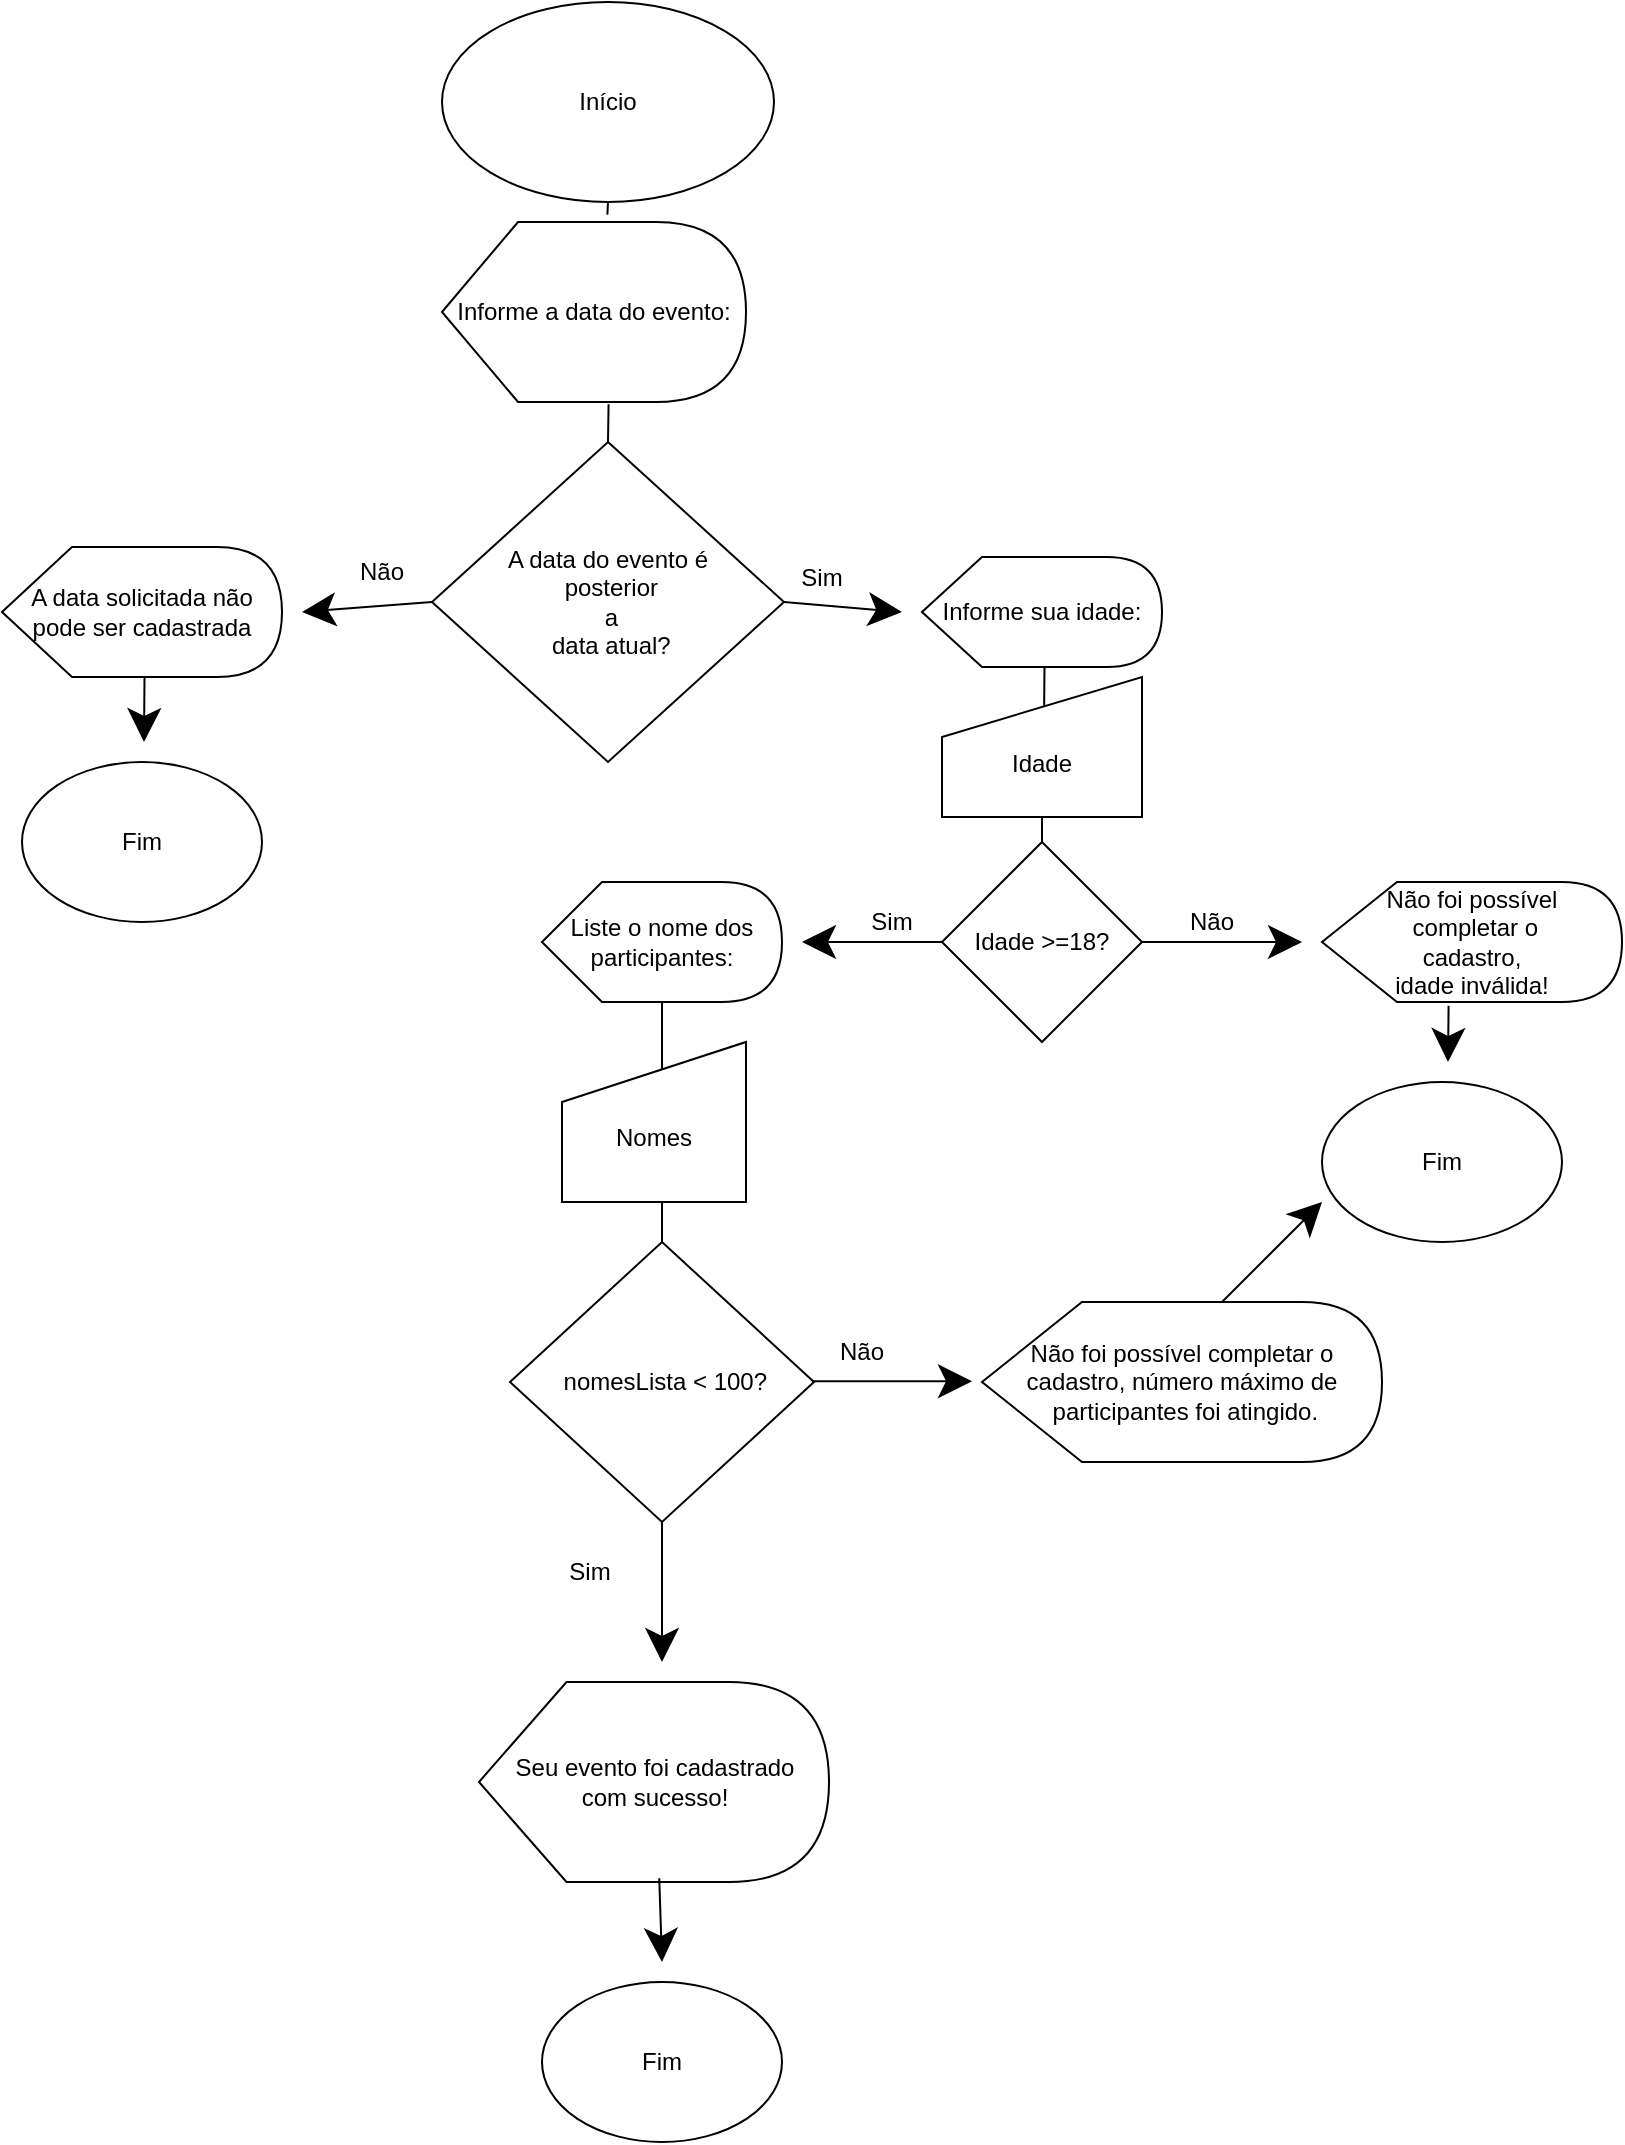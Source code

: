 <mxfile version="16.6.2" type="github"><diagram id="vcRDqsTvWPjwFKle9hRK" name="Page-1"><mxGraphModel dx="1397" dy="690" grid="1" gridSize="10" guides="1" tooltips="1" connect="1" arrows="1" fold="1" page="1" pageScale="1" pageWidth="827" pageHeight="1169" math="0" shadow="0"><root><mxCell id="0"/><mxCell id="1" parent="0"/><mxCell id="nZsSaC5VvG-aifPR8z2--1" value="" style="ellipse;whiteSpace=wrap;html=1;" parent="1" vertex="1"><mxGeometry x="310" y="20" width="166" height="100" as="geometry"/></mxCell><mxCell id="nZsSaC5VvG-aifPR8z2--4" value="A data do evento é&lt;br&gt;&amp;nbsp;posterior&lt;br&gt;&amp;nbsp;a&lt;br&gt;&amp;nbsp;data atual?" style="rhombus;whiteSpace=wrap;html=1;" parent="1" vertex="1"><mxGeometry x="305" y="240" width="176" height="160" as="geometry"/></mxCell><mxCell id="nZsSaC5VvG-aifPR8z2--6" value="Início" style="text;html=1;strokeColor=none;fillColor=none;align=center;verticalAlign=middle;whiteSpace=wrap;rounded=0;" parent="1" vertex="1"><mxGeometry x="363" y="55" width="60" height="30" as="geometry"/></mxCell><mxCell id="61EVhddB8_LkF_lZFSpA-1" value="Informe a data do evento:" style="shape=display;whiteSpace=wrap;html=1;hachureGap=4;" vertex="1" parent="1"><mxGeometry x="310" y="130" width="152" height="90" as="geometry"/></mxCell><mxCell id="61EVhddB8_LkF_lZFSpA-18" value="" style="endArrow=none;html=1;rounded=0;startSize=14;endSize=14;sourcePerimeterSpacing=8;targetPerimeterSpacing=8;curved=1;entryX=0.5;entryY=1;entryDx=0;entryDy=0;exitX=0.544;exitY=-0.041;exitDx=0;exitDy=0;exitPerimeter=0;" edge="1" parent="1" source="61EVhddB8_LkF_lZFSpA-1" target="nZsSaC5VvG-aifPR8z2--1"><mxGeometry width="50" height="50" relative="1" as="geometry"><mxPoint x="390" y="180" as="sourcePoint"/><mxPoint x="440" y="130" as="targetPoint"/></mxGeometry></mxCell><mxCell id="61EVhddB8_LkF_lZFSpA-21" value="" style="endArrow=none;html=1;rounded=0;startSize=14;endSize=14;sourcePerimeterSpacing=8;targetPerimeterSpacing=8;curved=1;entryX=0.548;entryY=1.012;entryDx=0;entryDy=0;entryPerimeter=0;exitX=0.5;exitY=0;exitDx=0;exitDy=0;" edge="1" parent="1" source="nZsSaC5VvG-aifPR8z2--4" target="61EVhddB8_LkF_lZFSpA-1"><mxGeometry width="50" height="50" relative="1" as="geometry"><mxPoint x="430" y="330" as="sourcePoint"/><mxPoint x="480" y="280" as="targetPoint"/></mxGeometry></mxCell><mxCell id="61EVhddB8_LkF_lZFSpA-23" value="" style="endArrow=classic;html=1;rounded=0;startSize=14;endSize=14;sourcePerimeterSpacing=8;targetPerimeterSpacing=8;curved=1;exitX=0;exitY=0.5;exitDx=0;exitDy=0;" edge="1" parent="1" source="nZsSaC5VvG-aifPR8z2--4"><mxGeometry width="50" height="50" relative="1" as="geometry"><mxPoint x="430" y="330" as="sourcePoint"/><mxPoint x="240" y="325" as="targetPoint"/></mxGeometry></mxCell><mxCell id="61EVhddB8_LkF_lZFSpA-25" value="" style="endArrow=classic;html=1;rounded=0;startSize=14;endSize=14;sourcePerimeterSpacing=8;targetPerimeterSpacing=8;curved=1;exitX=1;exitY=0.5;exitDx=0;exitDy=0;" edge="1" parent="1" source="nZsSaC5VvG-aifPR8z2--4"><mxGeometry width="50" height="50" relative="1" as="geometry"><mxPoint x="430" y="330" as="sourcePoint"/><mxPoint x="540" y="325" as="targetPoint"/></mxGeometry></mxCell><mxCell id="61EVhddB8_LkF_lZFSpA-29" style="edgeStyle=none;curved=1;rounded=0;orthogonalLoop=1;jettySize=auto;html=1;exitX=0;exitY=0.5;exitDx=0;exitDy=0;exitPerimeter=0;endArrow=open;startSize=14;endSize=14;sourcePerimeterSpacing=8;targetPerimeterSpacing=8;" edge="1" parent="1" source="61EVhddB8_LkF_lZFSpA-26"><mxGeometry relative="1" as="geometry"><mxPoint x="168" y="317.5" as="targetPoint"/></mxGeometry></mxCell><mxCell id="61EVhddB8_LkF_lZFSpA-26" value="A data solicitada não pode ser cadastrada" style="shape=display;whiteSpace=wrap;html=1;hachureGap=4;" vertex="1" parent="1"><mxGeometry x="90" y="292.5" width="140" height="65" as="geometry"/></mxCell><mxCell id="61EVhddB8_LkF_lZFSpA-27" value="Informe sua idade:" style="shape=display;whiteSpace=wrap;html=1;hachureGap=4;" vertex="1" parent="1"><mxGeometry x="550" y="297.5" width="120" height="55" as="geometry"/></mxCell><mxCell id="61EVhddB8_LkF_lZFSpA-30" value="Sim" style="text;strokeColor=none;fillColor=none;html=1;align=center;verticalAlign=middle;whiteSpace=wrap;rounded=0;hachureGap=4;" vertex="1" parent="1"><mxGeometry x="470" y="292.5" width="60" height="30" as="geometry"/></mxCell><mxCell id="61EVhddB8_LkF_lZFSpA-31" value="Não" style="text;strokeColor=none;fillColor=none;html=1;align=center;verticalAlign=middle;whiteSpace=wrap;rounded=0;hachureGap=4;" vertex="1" parent="1"><mxGeometry x="250" y="290" width="60" height="30" as="geometry"/></mxCell><mxCell id="61EVhddB8_LkF_lZFSpA-32" value="" style="endArrow=none;html=1;rounded=0;startSize=14;endSize=14;sourcePerimeterSpacing=8;targetPerimeterSpacing=8;curved=1;entryX=0;entryY=0;entryDx=61.25;entryDy=55.0;entryPerimeter=0;" edge="1" parent="1" target="61EVhddB8_LkF_lZFSpA-27"><mxGeometry width="50" height="50" relative="1" as="geometry"><mxPoint x="611" y="380" as="sourcePoint"/><mxPoint x="660" y="340" as="targetPoint"/></mxGeometry></mxCell><mxCell id="61EVhddB8_LkF_lZFSpA-33" value="&lt;br&gt;Idade" style="shape=manualInput;whiteSpace=wrap;html=1;hachureGap=4;" vertex="1" parent="1"><mxGeometry x="560" y="357.5" width="100" height="70" as="geometry"/></mxCell><mxCell id="61EVhddB8_LkF_lZFSpA-34" value="" style="endArrow=none;html=1;rounded=0;startSize=14;endSize=14;sourcePerimeterSpacing=8;targetPerimeterSpacing=8;curved=1;entryX=0.5;entryY=1;entryDx=0;entryDy=0;" edge="1" parent="1" target="61EVhddB8_LkF_lZFSpA-33"><mxGeometry width="50" height="50" relative="1" as="geometry"><mxPoint x="610" y="460" as="sourcePoint"/><mxPoint x="660" y="430" as="targetPoint"/></mxGeometry></mxCell><mxCell id="61EVhddB8_LkF_lZFSpA-37" style="edgeStyle=none;curved=1;rounded=0;orthogonalLoop=1;jettySize=auto;html=1;exitX=1;exitY=0.5;exitDx=0;exitDy=0;endArrow=open;startSize=14;endSize=14;sourcePerimeterSpacing=8;targetPerimeterSpacing=8;" edge="1" parent="1" source="61EVhddB8_LkF_lZFSpA-35"><mxGeometry relative="1" as="geometry"><mxPoint x="622" y="500" as="targetPoint"/></mxGeometry></mxCell><mxCell id="61EVhddB8_LkF_lZFSpA-35" value="Idade &amp;gt;=18?" style="rhombus;whiteSpace=wrap;html=1;hachureGap=4;" vertex="1" parent="1"><mxGeometry x="560" y="440" width="100" height="100" as="geometry"/></mxCell><mxCell id="61EVhddB8_LkF_lZFSpA-39" value="" style="endArrow=classic;html=1;rounded=0;startSize=14;endSize=14;sourcePerimeterSpacing=8;targetPerimeterSpacing=8;curved=1;exitX=0;exitY=0.5;exitDx=0;exitDy=0;" edge="1" parent="1" source="61EVhddB8_LkF_lZFSpA-35"><mxGeometry width="50" height="50" relative="1" as="geometry"><mxPoint x="510" y="520" as="sourcePoint"/><mxPoint x="490" y="490" as="targetPoint"/></mxGeometry></mxCell><mxCell id="61EVhddB8_LkF_lZFSpA-40" value="" style="endArrow=classic;html=1;rounded=0;startSize=14;endSize=14;sourcePerimeterSpacing=8;targetPerimeterSpacing=8;curved=1;exitX=1;exitY=0.5;exitDx=0;exitDy=0;" edge="1" parent="1" source="61EVhddB8_LkF_lZFSpA-35"><mxGeometry width="50" height="50" relative="1" as="geometry"><mxPoint x="660" y="530" as="sourcePoint"/><mxPoint x="740" y="490" as="targetPoint"/></mxGeometry></mxCell><mxCell id="61EVhddB8_LkF_lZFSpA-41" value="Não foi possível&lt;br&gt;&amp;nbsp;completar o &lt;br&gt;cadastro, &lt;br&gt;idade inválida!" style="shape=display;whiteSpace=wrap;html=1;hachureGap=4;" vertex="1" parent="1"><mxGeometry x="750" y="460" width="150" height="60" as="geometry"/></mxCell><mxCell id="61EVhddB8_LkF_lZFSpA-44" value="Não" style="text;html=1;strokeColor=none;fillColor=none;align=center;verticalAlign=middle;whiteSpace=wrap;rounded=0;hachureGap=4;" vertex="1" parent="1"><mxGeometry x="670" y="470" width="50" height="20" as="geometry"/></mxCell><mxCell id="61EVhddB8_LkF_lZFSpA-45" value="Sim" style="text;html=1;strokeColor=none;fillColor=none;align=center;verticalAlign=middle;whiteSpace=wrap;rounded=0;hachureGap=4;" vertex="1" parent="1"><mxGeometry x="510" y="470" width="50" height="20" as="geometry"/></mxCell><mxCell id="61EVhddB8_LkF_lZFSpA-46" value="Liste o nome dos&lt;br&gt;participantes:" style="shape=display;whiteSpace=wrap;html=1;hachureGap=4;" vertex="1" parent="1"><mxGeometry x="360" y="460" width="120" height="60" as="geometry"/></mxCell><mxCell id="61EVhddB8_LkF_lZFSpA-48" value="" style="endArrow=none;html=1;rounded=0;startSize=14;endSize=14;sourcePerimeterSpacing=8;targetPerimeterSpacing=8;curved=1;entryX=0;entryY=0;entryDx=60.0;entryDy=60.0;entryPerimeter=0;" edge="1" parent="1" target="61EVhddB8_LkF_lZFSpA-46"><mxGeometry width="50" height="50" relative="1" as="geometry"><mxPoint x="420" y="560" as="sourcePoint"/><mxPoint x="450" y="540" as="targetPoint"/></mxGeometry></mxCell><mxCell id="61EVhddB8_LkF_lZFSpA-49" value="&lt;br&gt;Nomes" style="shape=manualInput;whiteSpace=wrap;html=1;hachureGap=4;" vertex="1" parent="1"><mxGeometry x="370" y="540" width="92" height="80" as="geometry"/></mxCell><mxCell id="61EVhddB8_LkF_lZFSpA-50" value="" style="endArrow=none;html=1;rounded=0;startSize=14;endSize=14;sourcePerimeterSpacing=8;targetPerimeterSpacing=8;curved=1;" edge="1" parent="1"><mxGeometry width="50" height="50" relative="1" as="geometry"><mxPoint x="420" y="660" as="sourcePoint"/><mxPoint x="420" y="620" as="targetPoint"/></mxGeometry></mxCell><mxCell id="61EVhddB8_LkF_lZFSpA-53" style="edgeStyle=none;curved=1;rounded=0;orthogonalLoop=1;jettySize=auto;html=1;exitX=0;exitY=0.5;exitDx=0;exitDy=0;endArrow=open;startSize=14;endSize=14;sourcePerimeterSpacing=8;targetPerimeterSpacing=8;" edge="1" parent="1" source="61EVhddB8_LkF_lZFSpA-51"><mxGeometry relative="1" as="geometry"><mxPoint x="422" y="695" as="targetPoint"/></mxGeometry></mxCell><mxCell id="61EVhddB8_LkF_lZFSpA-51" value="&amp;nbsp;nomesLista &amp;lt; 100?" style="rhombus;whiteSpace=wrap;html=1;hachureGap=4;" vertex="1" parent="1"><mxGeometry x="344" y="640" width="152" height="140" as="geometry"/></mxCell><mxCell id="61EVhddB8_LkF_lZFSpA-54" value="" style="endArrow=classic;html=1;rounded=0;startSize=14;endSize=14;sourcePerimeterSpacing=8;targetPerimeterSpacing=8;curved=1;" edge="1" parent="1"><mxGeometry width="50" height="50" relative="1" as="geometry"><mxPoint x="495" y="709.63" as="sourcePoint"/><mxPoint x="575" y="709.63" as="targetPoint"/></mxGeometry></mxCell><mxCell id="61EVhddB8_LkF_lZFSpA-55" value="" style="endArrow=classic;html=1;rounded=0;startSize=14;endSize=14;targetPerimeterSpacing=8;curved=1;startArrow=none;" edge="1" parent="1"><mxGeometry width="50" height="50" relative="1" as="geometry"><mxPoint x="420" y="810" as="sourcePoint"/><mxPoint x="420" y="850" as="targetPoint"/></mxGeometry></mxCell><mxCell id="61EVhddB8_LkF_lZFSpA-56" value="Sim" style="text;html=1;strokeColor=none;fillColor=none;align=center;verticalAlign=middle;whiteSpace=wrap;rounded=0;hachureGap=4;" vertex="1" parent="1"><mxGeometry x="354" y="790" width="60" height="30" as="geometry"/></mxCell><mxCell id="61EVhddB8_LkF_lZFSpA-57" value="" style="endArrow=none;html=1;rounded=0;startSize=14;endSize=14;sourcePerimeterSpacing=8;curved=1;exitX=0.5;exitY=1;exitDx=0;exitDy=0;" edge="1" parent="1" source="61EVhddB8_LkF_lZFSpA-51"><mxGeometry width="50" height="50" relative="1" as="geometry"><mxPoint x="420" y="780" as="sourcePoint"/><mxPoint x="420" y="810" as="targetPoint"/></mxGeometry></mxCell><mxCell id="61EVhddB8_LkF_lZFSpA-58" value="Não" style="text;html=1;strokeColor=none;fillColor=none;align=center;verticalAlign=middle;whiteSpace=wrap;rounded=0;hachureGap=4;" vertex="1" parent="1"><mxGeometry x="490" y="680" width="60" height="30" as="geometry"/></mxCell><mxCell id="61EVhddB8_LkF_lZFSpA-59" value="Seu evento foi cadastrado &lt;br&gt;com sucesso!" style="shape=display;whiteSpace=wrap;html=1;hachureGap=4;" vertex="1" parent="1"><mxGeometry x="328.5" y="860" width="175" height="100" as="geometry"/></mxCell><mxCell id="61EVhddB8_LkF_lZFSpA-60" value="Não foi possível completar o &lt;br&gt;cadastro, número máximo de&lt;br&gt;&amp;nbsp;participantes foi atingido." style="shape=display;whiteSpace=wrap;html=1;hachureGap=4;" vertex="1" parent="1"><mxGeometry x="580" y="670" width="200" height="80" as="geometry"/></mxCell><mxCell id="61EVhddB8_LkF_lZFSpA-61" value="Fim" style="ellipse;whiteSpace=wrap;html=1;hachureGap=4;" vertex="1" parent="1"><mxGeometry x="750" y="560" width="120" height="80" as="geometry"/></mxCell><mxCell id="61EVhddB8_LkF_lZFSpA-66" value="Fim" style="ellipse;whiteSpace=wrap;html=1;hachureGap=4;" vertex="1" parent="1"><mxGeometry x="360" y="1010" width="120" height="80" as="geometry"/></mxCell><mxCell id="61EVhddB8_LkF_lZFSpA-67" value="" style="endArrow=classic;html=1;rounded=0;startSize=14;endSize=14;sourcePerimeterSpacing=8;targetPerimeterSpacing=8;curved=1;exitX=0.515;exitY=0.981;exitDx=0;exitDy=0;exitPerimeter=0;" edge="1" parent="1" source="61EVhddB8_LkF_lZFSpA-59"><mxGeometry width="50" height="50" relative="1" as="geometry"><mxPoint x="400" y="1010" as="sourcePoint"/><mxPoint x="420" y="1000" as="targetPoint"/></mxGeometry></mxCell><mxCell id="61EVhddB8_LkF_lZFSpA-68" value="" style="endArrow=classic;html=1;rounded=0;startSize=14;endSize=14;sourcePerimeterSpacing=8;targetPerimeterSpacing=8;curved=1;exitX=0.422;exitY=1.031;exitDx=0;exitDy=0;exitPerimeter=0;" edge="1" parent="1" source="61EVhddB8_LkF_lZFSpA-41"><mxGeometry width="50" height="50" relative="1" as="geometry"><mxPoint x="790" y="570" as="sourcePoint"/><mxPoint x="813" y="550" as="targetPoint"/></mxGeometry></mxCell><mxCell id="61EVhddB8_LkF_lZFSpA-69" value="" style="endArrow=classic;html=1;rounded=0;startSize=14;endSize=14;sourcePerimeterSpacing=8;targetPerimeterSpacing=8;curved=1;" edge="1" parent="1"><mxGeometry width="50" height="50" relative="1" as="geometry"><mxPoint x="700" y="670" as="sourcePoint"/><mxPoint x="750" y="620" as="targetPoint"/></mxGeometry></mxCell><mxCell id="61EVhddB8_LkF_lZFSpA-70" value="Fim" style="ellipse;whiteSpace=wrap;html=1;hachureGap=4;" vertex="1" parent="1"><mxGeometry x="100" y="400" width="120" height="80" as="geometry"/></mxCell><mxCell id="61EVhddB8_LkF_lZFSpA-71" value="" style="endArrow=classic;html=1;rounded=0;startSize=14;endSize=14;sourcePerimeterSpacing=8;targetPerimeterSpacing=8;curved=1;exitX=0;exitY=0;exitDx=71.25;exitDy=65;exitPerimeter=0;" edge="1" parent="1" source="61EVhddB8_LkF_lZFSpA-26"><mxGeometry width="50" height="50" relative="1" as="geometry"><mxPoint x="150" y="410" as="sourcePoint"/><mxPoint x="161" y="390" as="targetPoint"/></mxGeometry></mxCell></root></mxGraphModel></diagram></mxfile>